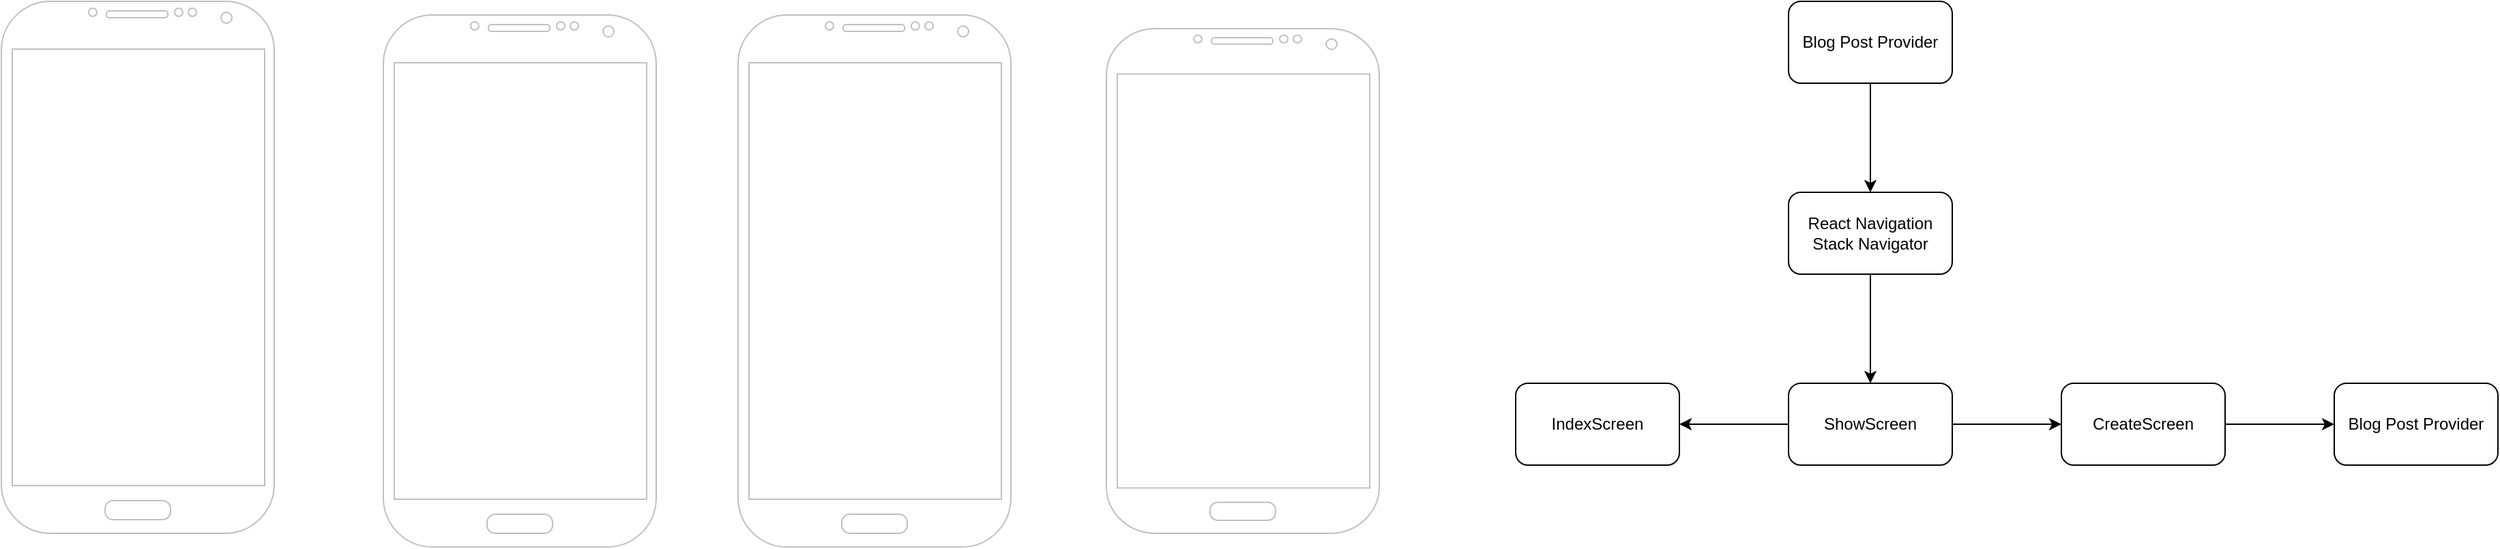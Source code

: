 <mxfile>
    <diagram id="PSPXh96ASRyXnAFc_mbV" name="Page-1">
        <mxGraphModel dx="178" dy="301" grid="1" gridSize="10" guides="1" tooltips="1" connect="1" arrows="1" fold="1" page="1" pageScale="1" pageWidth="850" pageHeight="1100" math="0" shadow="0">
            <root>
                <mxCell id="0"/>
                <mxCell id="1" parent="0"/>
                <mxCell id="2" value="" style="verticalLabelPosition=bottom;verticalAlign=top;html=1;shadow=0;dashed=0;strokeWidth=1;shape=mxgraph.android.phone2;strokeColor=#c0c0c0;" parent="1" vertex="1">
                    <mxGeometry x="30" y="60" width="200" height="390" as="geometry"/>
                </mxCell>
                <mxCell id="3" value="" style="verticalLabelPosition=bottom;verticalAlign=top;html=1;shadow=0;dashed=0;strokeWidth=1;shape=mxgraph.android.phone2;strokeColor=#c0c0c0;" parent="1" vertex="1">
                    <mxGeometry x="310" y="70" width="200" height="390" as="geometry"/>
                </mxCell>
                <mxCell id="4" value="" style="verticalLabelPosition=bottom;verticalAlign=top;html=1;shadow=0;dashed=0;strokeWidth=1;shape=mxgraph.android.phone2;strokeColor=#c0c0c0;" parent="1" vertex="1">
                    <mxGeometry x="570" y="70" width="200" height="390" as="geometry"/>
                </mxCell>
                <mxCell id="5" value="" style="verticalLabelPosition=bottom;verticalAlign=top;html=1;shadow=0;dashed=0;strokeWidth=1;shape=mxgraph.android.phone2;strokeColor=#c0c0c0;" parent="1" vertex="1">
                    <mxGeometry x="840" y="80" width="200" height="370" as="geometry"/>
                </mxCell>
                <mxCell id="9" value="" style="edgeStyle=orthogonalEdgeStyle;rounded=0;orthogonalLoop=1;jettySize=auto;html=1;" parent="1" source="7" target="8" edge="1">
                    <mxGeometry relative="1" as="geometry"/>
                </mxCell>
                <mxCell id="7" value="Blog Post Provider" style="rounded=1;whiteSpace=wrap;html=1;" parent="1" vertex="1">
                    <mxGeometry x="1340" y="60" width="120" height="60" as="geometry"/>
                </mxCell>
                <mxCell id="11" value="" style="edgeStyle=orthogonalEdgeStyle;rounded=0;orthogonalLoop=1;jettySize=auto;html=1;" parent="1" source="8" target="10" edge="1">
                    <mxGeometry relative="1" as="geometry"/>
                </mxCell>
                <mxCell id="8" value="React Navigation Stack Navigator" style="rounded=1;whiteSpace=wrap;html=1;" parent="1" vertex="1">
                    <mxGeometry x="1340" y="200" width="120" height="60" as="geometry"/>
                </mxCell>
                <mxCell id="13" value="" style="edgeStyle=orthogonalEdgeStyle;rounded=0;orthogonalLoop=1;jettySize=auto;html=1;" parent="1" source="10" target="12" edge="1">
                    <mxGeometry relative="1" as="geometry"/>
                </mxCell>
                <mxCell id="15" value="" style="edgeStyle=orthogonalEdgeStyle;rounded=0;orthogonalLoop=1;jettySize=auto;html=1;" parent="1" source="10" target="14" edge="1">
                    <mxGeometry relative="1" as="geometry"/>
                </mxCell>
                <mxCell id="10" value="ShowScreen" style="rounded=1;whiteSpace=wrap;html=1;" parent="1" vertex="1">
                    <mxGeometry x="1340" y="340" width="120" height="60" as="geometry"/>
                </mxCell>
                <mxCell id="12" value="IndexScreen" style="rounded=1;whiteSpace=wrap;html=1;" parent="1" vertex="1">
                    <mxGeometry x="1140" y="340" width="120" height="60" as="geometry"/>
                </mxCell>
                <mxCell id="17" value="" style="edgeStyle=orthogonalEdgeStyle;rounded=0;orthogonalLoop=1;jettySize=auto;html=1;" parent="1" source="14" target="16" edge="1">
                    <mxGeometry relative="1" as="geometry"/>
                </mxCell>
                <mxCell id="14" value="CreateScreen" style="rounded=1;whiteSpace=wrap;html=1;" parent="1" vertex="1">
                    <mxGeometry x="1540" y="340" width="120" height="60" as="geometry"/>
                </mxCell>
                <mxCell id="16" value="Blog Post Provider" style="rounded=1;whiteSpace=wrap;html=1;" parent="1" vertex="1">
                    <mxGeometry x="1740" y="340" width="120" height="60" as="geometry"/>
                </mxCell>
            </root>
        </mxGraphModel>
    </diagram>
</mxfile>